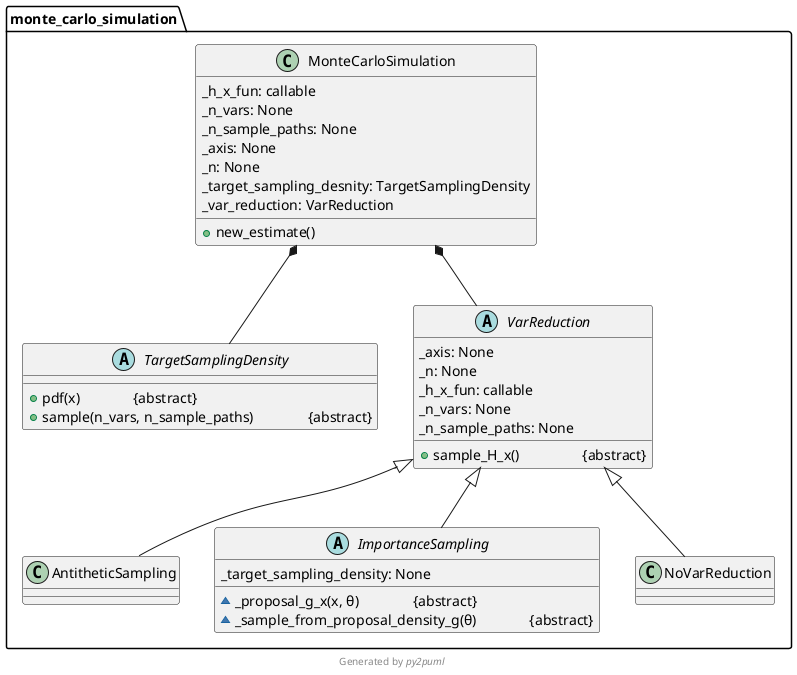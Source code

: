 @startuml monte_carlo_simulation
!pragma useIntermediatePackages false
!define ABSTRACT &#123;abstract&#125;

class monte_carlo_simulation.AntitheticSampling {
}
abstract class monte_carlo_simulation.ImportanceSampling {
  _target_sampling_density: None
  ~_proposal_g_x(x, θ) \t\t ABSTRACT
  ~_sample_from_proposal_density_g(θ) \t\t ABSTRACT
}
class monte_carlo_simulation.MonteCarloSimulation {
  _h_x_fun: callable
  _n_vars: None
  _n_sample_paths: None
  _axis: None
  _n: None
  _target_sampling_desnity: TargetSamplingDensity
  _var_reduction: VarReduction
  +new_estimate()
}
class monte_carlo_simulation.NoVarReduction {
}
abstract class monte_carlo_simulation.TargetSamplingDensity {
  +pdf(x)  \t\t ABSTRACT
  +sample(n_vars, n_sample_paths) \t\t ABSTRACT
}
abstract class monte_carlo_simulation.VarReduction {
  _axis: None
  _n: None
  _h_x_fun: callable
  _n_vars: None
  _n_sample_paths: None
  +sample_H_x() \t\t ABSTRACT
}
monte_carlo_simulation.VarReduction <|-- monte_carlo_simulation.AntitheticSampling
monte_carlo_simulation.VarReduction <|-- monte_carlo_simulation.ImportanceSampling
monte_carlo_simulation.MonteCarloSimulation *-- monte_carlo_simulation.TargetSamplingDensity
monte_carlo_simulation.MonteCarloSimulation *-- monte_carlo_simulation.VarReduction
monte_carlo_simulation.VarReduction <|-- monte_carlo_simulation.NoVarReduction
footer Generated by //py2puml//
@enduml
